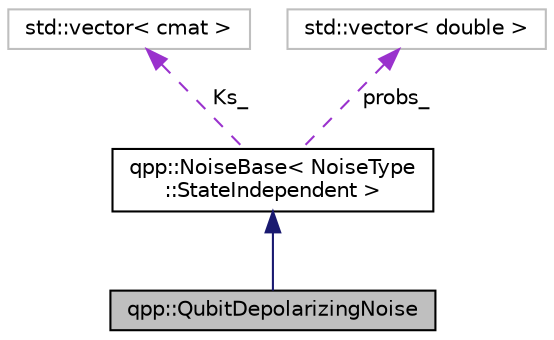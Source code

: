 digraph "qpp::QubitDepolarizingNoise"
{
  edge [fontname="Helvetica",fontsize="10",labelfontname="Helvetica",labelfontsize="10"];
  node [fontname="Helvetica",fontsize="10",shape=record];
  Node2 [label="qpp::QubitDepolarizingNoise",height=0.2,width=0.4,color="black", fillcolor="grey75", style="filled", fontcolor="black"];
  Node3 -> Node2 [dir="back",color="midnightblue",fontsize="10",style="solid",fontname="Helvetica"];
  Node3 [label="qpp::NoiseBase\< NoiseType\l::StateIndependent \>",height=0.2,width=0.4,color="black", fillcolor="white", style="filled",URL="$classqpp_1_1_noise_base.html"];
  Node4 -> Node3 [dir="back",color="darkorchid3",fontsize="10",style="dashed",label=" Ks_" ,fontname="Helvetica"];
  Node4 [label="std::vector\< cmat \>",height=0.2,width=0.4,color="grey75", fillcolor="white", style="filled"];
  Node5 -> Node3 [dir="back",color="darkorchid3",fontsize="10",style="dashed",label=" probs_" ,fontname="Helvetica"];
  Node5 [label="std::vector\< double \>",height=0.2,width=0.4,color="grey75", fillcolor="white", style="filled"];
}
